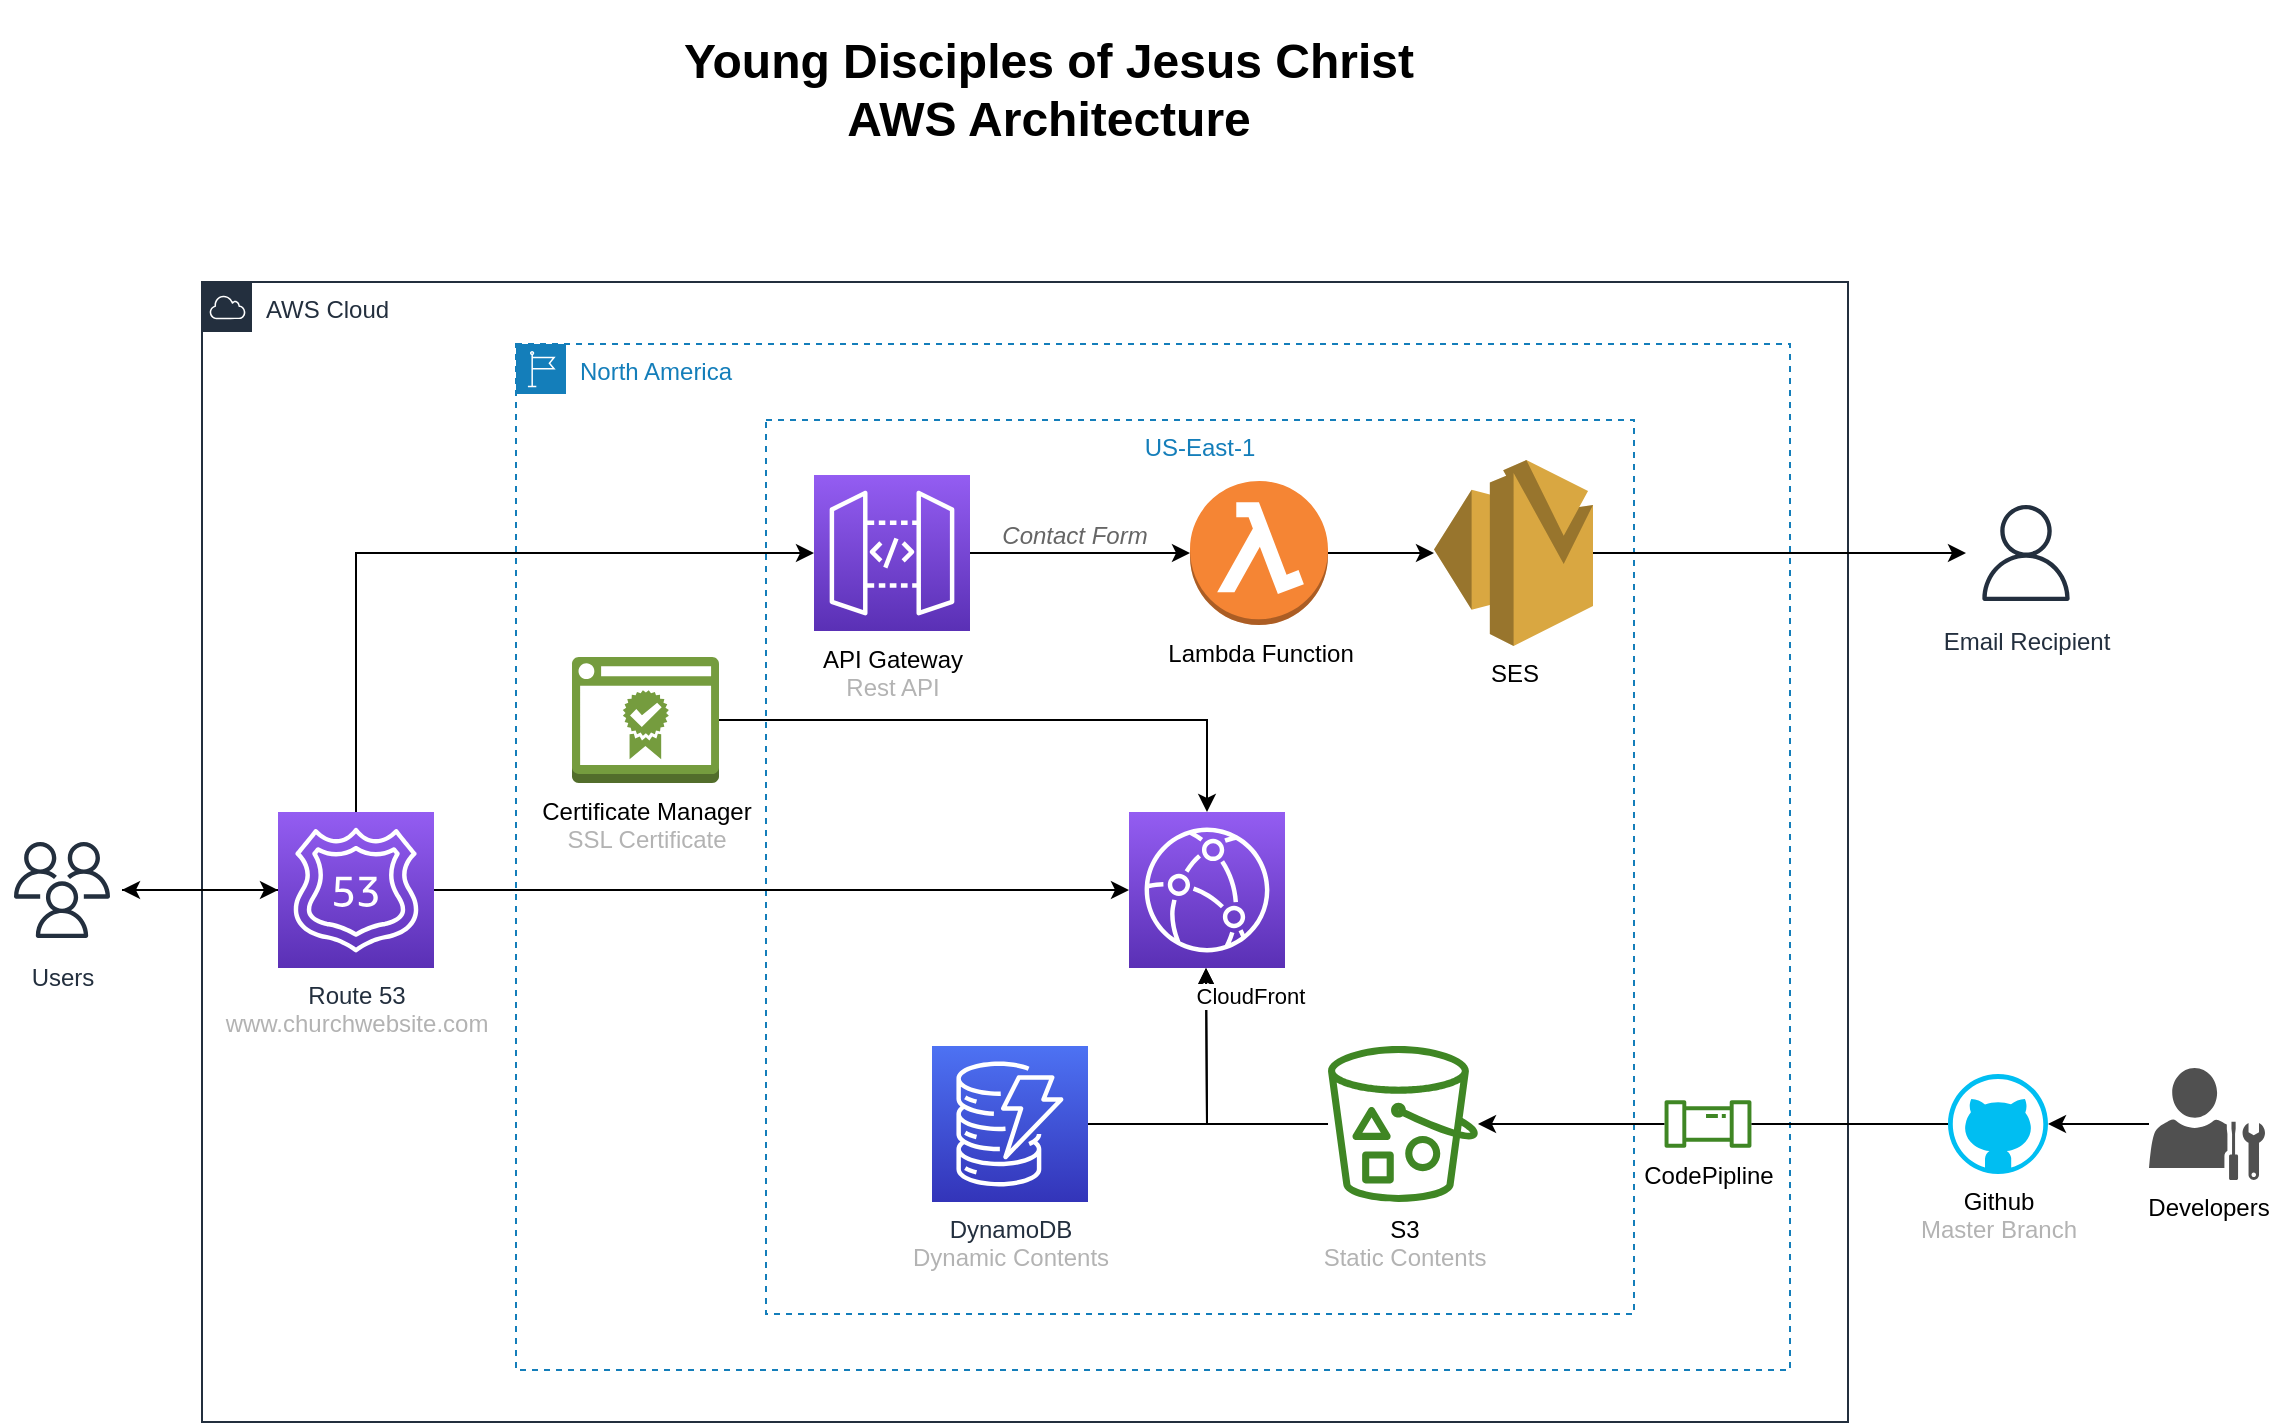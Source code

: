 <mxfile version="16.2.3" type="device"><diagram id="F_GX6j7zNEubSdY9tGsO" name="Page-1"><mxGraphModel dx="700" dy="792" grid="0" gridSize="10" guides="1" tooltips="1" connect="1" arrows="1" fold="1" page="1" pageScale="1" pageWidth="1600" pageHeight="900" math="0" shadow="0"><root><mxCell id="0"/><mxCell id="ze4dOxGsV48yEMxb5CTM-83" value="Cheapest" style="" parent="0"/><mxCell id="ze4dOxGsV48yEMxb5CTM-84" value="AWS Cloud" style="points=[[0,0],[0.25,0],[0.5,0],[0.75,0],[1,0],[1,0.25],[1,0.5],[1,0.75],[1,1],[0.75,1],[0.5,1],[0.25,1],[0,1],[0,0.75],[0,0.5],[0,0.25]];outlineConnect=0;gradientColor=none;html=1;whiteSpace=wrap;fontSize=12;fontStyle=0;shape=mxgraph.aws4.group;grIcon=mxgraph.aws4.group_aws_cloud;strokeColor=#232F3E;fillColor=none;verticalAlign=top;align=left;spacingLeft=30;fontColor=#232F3E;dashed=0;" parent="ze4dOxGsV48yEMxb5CTM-83" vertex="1"><mxGeometry x="354" y="224" width="823" height="570" as="geometry"/></mxCell><mxCell id="II761FoVg46qhd0Y5PHv-4" value="North America" style="points=[[0,0],[0.25,0],[0.5,0],[0.75,0],[1,0],[1,0.25],[1,0.5],[1,0.75],[1,1],[0.75,1],[0.5,1],[0.25,1],[0,1],[0,0.75],[0,0.5],[0,0.25]];outlineConnect=0;gradientColor=none;html=1;whiteSpace=wrap;fontSize=12;fontStyle=0;shape=mxgraph.aws4.group;grIcon=mxgraph.aws4.group_region;strokeColor=#147EBA;fillColor=none;verticalAlign=top;align=left;spacingLeft=30;fontColor=#147EBA;dashed=1;" parent="ze4dOxGsV48yEMxb5CTM-83" vertex="1"><mxGeometry x="511" y="255" width="637" height="513" as="geometry"/></mxCell><mxCell id="II761FoVg46qhd0Y5PHv-0" value="US-East-1" style="fillColor=none;strokeColor=#147EBA;dashed=1;verticalAlign=top;fontStyle=0;fontColor=#147EBA;" parent="ze4dOxGsV48yEMxb5CTM-83" vertex="1"><mxGeometry x="636" y="293" width="434" height="447" as="geometry"/></mxCell><mxCell id="ze4dOxGsV48yEMxb5CTM-91" style="edgeStyle=orthogonalEdgeStyle;rounded=0;orthogonalLoop=1;jettySize=auto;html=1;" parent="ze4dOxGsV48yEMxb5CTM-83" source="ze4dOxGsV48yEMxb5CTM-93" target="ze4dOxGsV48yEMxb5CTM-95" edge="1"><mxGeometry relative="1" as="geometry"/></mxCell><mxCell id="II761FoVg46qhd0Y5PHv-25" style="edgeStyle=orthogonalEdgeStyle;rounded=0;orthogonalLoop=1;jettySize=auto;html=1;exitX=0.5;exitY=0;exitDx=0;exitDy=0;exitPerimeter=0;entryX=0;entryY=0.5;entryDx=0;entryDy=0;entryPerimeter=0;fontColor=#B3B3B3;" parent="ze4dOxGsV48yEMxb5CTM-83" source="ze4dOxGsV48yEMxb5CTM-93" target="ze4dOxGsV48yEMxb5CTM-124" edge="1"><mxGeometry relative="1" as="geometry"/></mxCell><mxCell id="BhpufO5svSKS6yeU-MtU-12" style="edgeStyle=orthogonalEdgeStyle;rounded=0;orthogonalLoop=1;jettySize=auto;html=1;exitX=1;exitY=0.5;exitDx=0;exitDy=0;exitPerimeter=0;fontColor=#000000;" parent="ze4dOxGsV48yEMxb5CTM-83" source="ze4dOxGsV48yEMxb5CTM-93" target="BhpufO5svSKS6yeU-MtU-5" edge="1"><mxGeometry relative="1" as="geometry"><mxPoint x="683.001" y="528" as="targetPoint"/></mxGeometry></mxCell><mxCell id="BhpufO5svSKS6yeU-MtU-20" style="edgeStyle=orthogonalEdgeStyle;rounded=0;orthogonalLoop=1;jettySize=auto;html=1;exitX=0;exitY=0.5;exitDx=0;exitDy=0;exitPerimeter=0;fontColor=#000000;" parent="ze4dOxGsV48yEMxb5CTM-83" source="ze4dOxGsV48yEMxb5CTM-93" edge="1"><mxGeometry relative="1" as="geometry"><mxPoint x="401.826" y="528.261" as="targetPoint"/></mxGeometry></mxCell><mxCell id="ze4dOxGsV48yEMxb5CTM-93" value="Route 53&lt;br&gt;&lt;font color=&quot;#b3b3b3&quot;&gt;www.churchwebsite.com&lt;/font&gt;" style="sketch=0;points=[[0,0,0],[0.25,0,0],[0.5,0,0],[0.75,0,0],[1,0,0],[0,1,0],[0.25,1,0],[0.5,1,0],[0.75,1,0],[1,1,0],[0,0.25,0],[0,0.5,0],[0,0.75,0],[1,0.25,0],[1,0.5,0],[1,0.75,0]];outlineConnect=0;fontColor=#232F3E;gradientColor=#945DF2;gradientDirection=north;fillColor=#5A30B5;strokeColor=#ffffff;dashed=0;verticalLabelPosition=bottom;verticalAlign=top;align=center;html=1;fontSize=12;fontStyle=0;aspect=fixed;shape=mxgraph.aws4.resourceIcon;resIcon=mxgraph.aws4.route_53;" parent="ze4dOxGsV48yEMxb5CTM-83" vertex="1"><mxGeometry x="392" y="489" width="78" height="78" as="geometry"/></mxCell><mxCell id="ze4dOxGsV48yEMxb5CTM-94" style="edgeStyle=orthogonalEdgeStyle;rounded=0;orthogonalLoop=1;jettySize=auto;html=1;" parent="ze4dOxGsV48yEMxb5CTM-83" source="ze4dOxGsV48yEMxb5CTM-95" target="ze4dOxGsV48yEMxb5CTM-93" edge="1"><mxGeometry relative="1" as="geometry"/></mxCell><mxCell id="ze4dOxGsV48yEMxb5CTM-95" value="Users" style="sketch=0;outlineConnect=0;fontColor=#232F3E;gradientColor=none;strokeColor=#232F3E;fillColor=#ffffff;dashed=0;verticalLabelPosition=bottom;verticalAlign=top;align=center;html=1;fontSize=12;fontStyle=0;aspect=fixed;shape=mxgraph.aws4.resourceIcon;resIcon=mxgraph.aws4.users;" parent="ze4dOxGsV48yEMxb5CTM-83" vertex="1"><mxGeometry x="254" y="498" width="60" height="60" as="geometry"/></mxCell><mxCell id="II761FoVg46qhd0Y5PHv-7" style="edgeStyle=orthogonalEdgeStyle;rounded=0;orthogonalLoop=1;jettySize=auto;html=1;exitX=1;exitY=0.5;exitDx=0;exitDy=0;exitPerimeter=0;" parent="ze4dOxGsV48yEMxb5CTM-83" source="ze4dOxGsV48yEMxb5CTM-99" target="BhpufO5svSKS6yeU-MtU-5" edge="1"><mxGeometry relative="1" as="geometry"><mxPoint x="856" y="489" as="targetPoint"/></mxGeometry></mxCell><mxCell id="ze4dOxGsV48yEMxb5CTM-99" value="Certificate Manager&lt;br&gt;&lt;font color=&quot;#b3b3b3&quot;&gt;SSL Certificate&lt;/font&gt;" style="outlineConnect=0;dashed=0;verticalLabelPosition=bottom;verticalAlign=top;align=center;html=1;shape=mxgraph.aws3.certificate_manager_2;fillColor=#759C3E;gradientColor=none;" parent="ze4dOxGsV48yEMxb5CTM-83" vertex="1"><mxGeometry x="539" y="411.5" width="73.5" height="63" as="geometry"/></mxCell><mxCell id="BhpufO5svSKS6yeU-MtU-3" style="edgeStyle=orthogonalEdgeStyle;rounded=0;orthogonalLoop=1;jettySize=auto;html=1;startArrow=none;" parent="ze4dOxGsV48yEMxb5CTM-83" source="fpUQbL1tVTl6IiHCHWlz-1" target="II761FoVg46qhd0Y5PHv-16" edge="1"><mxGeometry relative="1" as="geometry"/></mxCell><mxCell id="ze4dOxGsV48yEMxb5CTM-101" value="Github&lt;br&gt;&lt;font color=&quot;#b3b3b3&quot;&gt;Master Branch&lt;/font&gt;" style="verticalLabelPosition=bottom;html=1;verticalAlign=top;align=center;strokeColor=none;fillColor=#00BEF2;shape=mxgraph.azure.github_code;pointerEvents=1;" parent="ze4dOxGsV48yEMxb5CTM-83" vertex="1"><mxGeometry x="1227" y="620" width="50" height="50" as="geometry"/></mxCell><mxCell id="ze4dOxGsV48yEMxb5CTM-106" style="edgeStyle=orthogonalEdgeStyle;rounded=0;orthogonalLoop=1;jettySize=auto;html=1;" parent="ze4dOxGsV48yEMxb5CTM-83" source="imjI7Wg0snwb1tpI8fab-5" target="ze4dOxGsV48yEMxb5CTM-109" edge="1"><mxGeometry relative="1" as="geometry"><mxPoint x="894" y="359" as="sourcePoint"/></mxGeometry></mxCell><mxCell id="ze4dOxGsV48yEMxb5CTM-108" style="edgeStyle=orthogonalEdgeStyle;rounded=0;orthogonalLoop=1;jettySize=auto;html=1;exitX=1;exitY=0.5;exitDx=0;exitDy=0;exitPerimeter=0;" parent="ze4dOxGsV48yEMxb5CTM-83" source="ze4dOxGsV48yEMxb5CTM-109" target="ze4dOxGsV48yEMxb5CTM-112" edge="1"><mxGeometry relative="1" as="geometry"/></mxCell><mxCell id="ze4dOxGsV48yEMxb5CTM-109" value="SES" style="outlineConnect=0;dashed=0;verticalLabelPosition=bottom;verticalAlign=top;align=center;html=1;shape=mxgraph.aws3.ses;fillColor=#D9A741;gradientColor=none;" parent="ze4dOxGsV48yEMxb5CTM-83" vertex="1"><mxGeometry x="970" y="313" width="79.5" height="93" as="geometry"/></mxCell><mxCell id="ze4dOxGsV48yEMxb5CTM-134" style="edgeStyle=orthogonalEdgeStyle;rounded=0;orthogonalLoop=1;jettySize=auto;html=1;entryX=1;entryY=0.5;entryDx=0;entryDy=0;entryPerimeter=0;fontColor=#666666;" parent="ze4dOxGsV48yEMxb5CTM-83" source="ze4dOxGsV48yEMxb5CTM-111" target="ze4dOxGsV48yEMxb5CTM-101" edge="1"><mxGeometry relative="1" as="geometry"/></mxCell><mxCell id="ze4dOxGsV48yEMxb5CTM-111" value="Developers" style="sketch=0;pointerEvents=1;shadow=0;dashed=0;html=1;strokeColor=none;fillColor=#505050;labelPosition=center;verticalLabelPosition=bottom;verticalAlign=top;outlineConnect=0;align=center;shape=mxgraph.office.users.administrator;" parent="ze4dOxGsV48yEMxb5CTM-83" vertex="1"><mxGeometry x="1327.5" y="617" width="58" height="56" as="geometry"/></mxCell><mxCell id="ze4dOxGsV48yEMxb5CTM-112" value="Email Recipient" style="sketch=0;outlineConnect=0;fontColor=#232F3E;gradientColor=none;strokeColor=#232F3E;fillColor=#ffffff;dashed=0;verticalLabelPosition=bottom;verticalAlign=top;align=center;html=1;fontSize=12;fontStyle=0;aspect=fixed;shape=mxgraph.aws4.resourceIcon;resIcon=mxgraph.aws4.user;" parent="ze4dOxGsV48yEMxb5CTM-83" vertex="1"><mxGeometry x="1236" y="329.5" width="60" height="60" as="geometry"/></mxCell><mxCell id="BhpufO5svSKS6yeU-MtU-2" style="edgeStyle=orthogonalEdgeStyle;rounded=0;orthogonalLoop=1;jettySize=auto;html=1;exitX=1;exitY=0.5;exitDx=0;exitDy=0;exitPerimeter=0;" parent="ze4dOxGsV48yEMxb5CTM-83" source="ze4dOxGsV48yEMxb5CTM-121" edge="1"><mxGeometry relative="1" as="geometry"><mxPoint x="856" y="567" as="targetPoint"/></mxGeometry></mxCell><mxCell id="ze4dOxGsV48yEMxb5CTM-121" value="DynamoDB&lt;br&gt;&lt;font color=&quot;#b3b3b3&quot;&gt;Dynamic Contents&lt;/font&gt;" style="sketch=0;points=[[0,0,0],[0.25,0,0],[0.5,0,0],[0.75,0,0],[1,0,0],[0,1,0],[0.25,1,0],[0.5,1,0],[0.75,1,0],[1,1,0],[0,0.25,0],[0,0.5,0],[0,0.75,0],[1,0.25,0],[1,0.5,0],[1,0.75,0]];outlineConnect=0;fontColor=#232F3E;gradientColor=#4D72F3;gradientDirection=north;fillColor=#3334B9;strokeColor=#ffffff;dashed=0;verticalLabelPosition=bottom;verticalAlign=top;align=center;html=1;fontSize=12;fontStyle=0;aspect=fixed;shape=mxgraph.aws4.resourceIcon;resIcon=mxgraph.aws4.dynamodb;" parent="ze4dOxGsV48yEMxb5CTM-83" vertex="1"><mxGeometry x="719" y="606" width="78" height="78" as="geometry"/></mxCell><mxCell id="imjI7Wg0snwb1tpI8fab-0" value="&lt;span style=&quot;font-family: &amp;#34;helvetica&amp;#34; ; font-size: 12px ; font-weight: 400 ; letter-spacing: normal ; text-align: center ; text-indent: 0px ; text-transform: none ; word-spacing: 0px&quot;&gt;&lt;font color=&quot;#666666&quot;&gt;&lt;i&gt;Contact Form&lt;/i&gt;&lt;/font&gt;&lt;/span&gt;" style="edgeStyle=orthogonalEdgeStyle;rounded=0;orthogonalLoop=1;jettySize=auto;html=1;fontColor=#000000;strokeColor=#000000;" parent="ze4dOxGsV48yEMxb5CTM-83" source="ze4dOxGsV48yEMxb5CTM-124" target="imjI7Wg0snwb1tpI8fab-5" edge="1"><mxGeometry x="-0.067" y="10" relative="1" as="geometry"><mxPoint x="691" y="359.5" as="sourcePoint"/><mxPoint x="815.0" y="359" as="targetPoint"/><Array as="points"/><mxPoint y="1" as="offset"/></mxGeometry></mxCell><mxCell id="ze4dOxGsV48yEMxb5CTM-124" value="&lt;font color=&quot;#000000&quot;&gt;API Gateway&lt;/font&gt;&lt;br&gt;&lt;font color=&quot;#b3b3b3&quot; style=&quot;color: rgb(179 , 179 , 179)&quot;&gt;Rest API&lt;/font&gt;" style="sketch=0;points=[[0,0,0],[0.25,0,0],[0.5,0,0],[0.75,0,0],[1,0,0],[0,1,0],[0.25,1,0],[0.5,1,0],[0.75,1,0],[1,1,0],[0,0.25,0],[0,0.5,0],[0,0.75,0],[1,0.25,0],[1,0.5,0],[1,0.75,0]];outlineConnect=0;fontColor=#232F3E;gradientColor=#945DF2;gradientDirection=north;fillColor=#5A30B5;strokeColor=#ffffff;dashed=0;verticalLabelPosition=bottom;verticalAlign=top;align=center;html=1;fontSize=12;fontStyle=0;aspect=fixed;shape=mxgraph.aws4.resourceIcon;resIcon=mxgraph.aws4.api_gateway;" parent="ze4dOxGsV48yEMxb5CTM-83" vertex="1"><mxGeometry x="660" y="320.5" width="78" height="78" as="geometry"/></mxCell><mxCell id="imjI7Wg0snwb1tpI8fab-5" value="&lt;font color=&quot;#000000&quot;&gt;Lambda Function&lt;/font&gt;" style="outlineConnect=0;dashed=0;verticalLabelPosition=bottom;verticalAlign=top;align=center;html=1;shape=mxgraph.aws3.lambda_function;fillColor=#F58534;gradientColor=none;labelBackgroundColor=#FFFFFF;fontColor=#B3B3B3;" parent="ze4dOxGsV48yEMxb5CTM-83" vertex="1"><mxGeometry x="848" y="323.5" width="69" height="72" as="geometry"/></mxCell><mxCell id="imjI7Wg0snwb1tpI8fab-22" value="&lt;h1&gt;&lt;font color=&quot;#000000&quot;&gt;Young Disciples of Jesus Christ&lt;br&gt;&lt;/font&gt;&lt;font color=&quot;#000000&quot;&gt;AWS Architecture&lt;/font&gt;&lt;/h1&gt;" style="text;html=1;align=center;verticalAlign=middle;resizable=0;points=[];autosize=1;strokeColor=none;fillColor=none;fontColor=#B3B3B3;" parent="ze4dOxGsV48yEMxb5CTM-83" vertex="1"><mxGeometry x="589" y="96" width="375" height="64" as="geometry"/></mxCell><mxCell id="BhpufO5svSKS6yeU-MtU-1" style="edgeStyle=orthogonalEdgeStyle;rounded=0;orthogonalLoop=1;jettySize=auto;html=1;" parent="ze4dOxGsV48yEMxb5CTM-83" source="II761FoVg46qhd0Y5PHv-16" edge="1"><mxGeometry relative="1" as="geometry"><mxPoint x="856" y="567" as="targetPoint"/></mxGeometry></mxCell><mxCell id="BhpufO5svSKS6yeU-MtU-17" value="CloudFront" style="edgeLabel;html=1;align=center;verticalAlign=middle;resizable=0;points=[];fontColor=#000000;" parent="BhpufO5svSKS6yeU-MtU-1" vertex="1" connectable="0"><mxGeometry x="0.64" y="2" relative="1" as="geometry"><mxPoint x="24" y="-11" as="offset"/></mxGeometry></mxCell><mxCell id="II761FoVg46qhd0Y5PHv-16" value="&lt;span style=&quot;color: rgb(0 , 0 , 0)&quot;&gt;S3&lt;/span&gt;&lt;br style=&quot;color: rgb(0 , 0 , 0)&quot;&gt;&lt;font color=&quot;#b3b3b3&quot;&gt;Static Contents&lt;/font&gt;" style="sketch=0;outlineConnect=0;fontColor=#232F3E;gradientColor=none;fillColor=#3F8624;strokeColor=none;dashed=0;verticalLabelPosition=bottom;verticalAlign=top;align=center;html=1;fontSize=12;fontStyle=0;aspect=fixed;pointerEvents=1;shape=mxgraph.aws4.bucket_with_objects;" parent="ze4dOxGsV48yEMxb5CTM-83" vertex="1"><mxGeometry x="917" y="606" width="75" height="78" as="geometry"/></mxCell><mxCell id="BhpufO5svSKS6yeU-MtU-5" value="" style="sketch=0;points=[[0,0,0],[0.25,0,0],[0.5,0,0],[0.75,0,0],[1,0,0],[0,1,0],[0.25,1,0],[0.5,1,0],[0.75,1,0],[1,1,0],[0,0.25,0],[0,0.5,0],[0,0.75,0],[1,0.25,0],[1,0.5,0],[1,0.75,0]];outlineConnect=0;fontColor=#232F3E;gradientColor=#945DF2;gradientDirection=north;fillColor=#5A30B5;strokeColor=#ffffff;dashed=0;verticalLabelPosition=bottom;verticalAlign=top;align=center;html=1;fontSize=12;fontStyle=0;aspect=fixed;shape=mxgraph.aws4.resourceIcon;resIcon=mxgraph.aws4.cloudfront;" parent="ze4dOxGsV48yEMxb5CTM-83" vertex="1"><mxGeometry x="817.5" y="489" width="78" height="78" as="geometry"/></mxCell><mxCell id="fpUQbL1tVTl6IiHCHWlz-1" value="&lt;font color=&quot;#000000&quot;&gt;CodePipline&lt;/font&gt;" style="sketch=0;outlineConnect=0;fontColor=#232F3E;gradientColor=none;fillColor=#3F8624;strokeColor=none;dashed=0;verticalLabelPosition=bottom;verticalAlign=top;align=center;html=1;fontSize=12;fontStyle=0;aspect=fixed;pointerEvents=1;shape=mxgraph.aws4.iot_analytics_pipeline;" parent="ze4dOxGsV48yEMxb5CTM-83" vertex="1"><mxGeometry x="1085" y="633.15" width="44" height="23.69" as="geometry"/></mxCell><mxCell id="fpUQbL1tVTl6IiHCHWlz-3" value="" style="edgeStyle=orthogonalEdgeStyle;rounded=0;orthogonalLoop=1;jettySize=auto;html=1;endArrow=none;" parent="ze4dOxGsV48yEMxb5CTM-83" source="ze4dOxGsV48yEMxb5CTM-101" target="fpUQbL1tVTl6IiHCHWlz-1" edge="1"><mxGeometry relative="1" as="geometry"><mxPoint x="1181" y="645" as="sourcePoint"/><mxPoint x="991.992" y="645" as="targetPoint"/></mxGeometry></mxCell></root></mxGraphModel></diagram></mxfile>